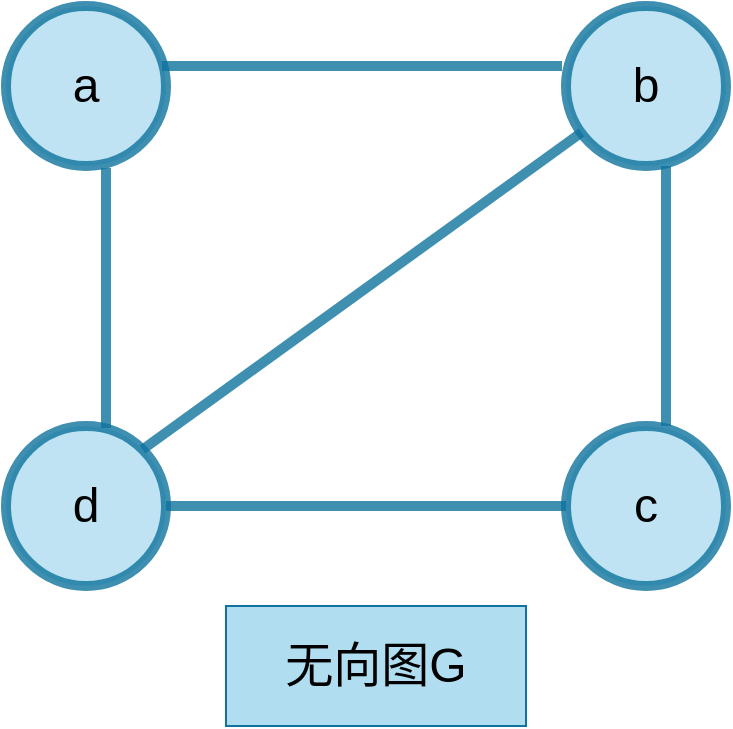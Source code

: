 <mxfile version="21.3.2" type="github">
  <diagram name="第 1 页" id="XQk2WVKKXpx08qQF4OFa">
    <mxGraphModel dx="1379" dy="796" grid="1" gridSize="10" guides="1" tooltips="1" connect="1" arrows="1" fold="1" page="1" pageScale="1" pageWidth="827" pageHeight="1169" math="0" shadow="0">
      <root>
        <mxCell id="0" />
        <mxCell id="1" parent="0" />
        <mxCell id="_RT_M6gS96k-C6BAZeCW-9" value="&lt;font style=&quot;font-size: 24px;&quot;&gt;a&lt;/font&gt;" style="ellipse;whiteSpace=wrap;html=1;aspect=fixed;strokeWidth=5;strokeColor=#10739e;shadow=0;opacity=80;snapToPoint=1;fixDash=0;metaEdit=0;backgroundOutline=0;fillColor=#b1ddf0;" parent="1" vertex="1">
          <mxGeometry x="210" y="180" width="80" height="80" as="geometry" />
        </mxCell>
        <mxCell id="_RT_M6gS96k-C6BAZeCW-10" value="&lt;font style=&quot;font-size: 24px;&quot;&gt;c&lt;/font&gt;" style="ellipse;whiteSpace=wrap;html=1;aspect=fixed;strokeWidth=5;strokeColor=#10739e;shadow=0;opacity=80;snapToPoint=1;fixDash=0;metaEdit=0;backgroundOutline=0;fillColor=#b1ddf0;" parent="1" vertex="1">
          <mxGeometry x="490" y="390" width="80" height="80" as="geometry" />
        </mxCell>
        <mxCell id="_RT_M6gS96k-C6BAZeCW-11" value="&lt;font style=&quot;font-size: 24px;&quot;&gt;d&lt;/font&gt;" style="ellipse;whiteSpace=wrap;html=1;aspect=fixed;strokeWidth=5;strokeColor=#10739e;shadow=0;opacity=80;snapToPoint=1;fixDash=0;metaEdit=0;backgroundOutline=0;fillColor=#b1ddf0;" parent="1" vertex="1">
          <mxGeometry x="210" y="390" width="80" height="80" as="geometry" />
        </mxCell>
        <mxCell id="_RT_M6gS96k-C6BAZeCW-12" value="&lt;font style=&quot;font-size: 24px;&quot;&gt;b&lt;/font&gt;" style="ellipse;whiteSpace=wrap;html=1;aspect=fixed;strokeWidth=5;strokeColor=#10739e;shadow=0;opacity=80;snapToPoint=1;fixDash=0;metaEdit=0;backgroundOutline=0;fillColor=#b1ddf0;" parent="1" vertex="1">
          <mxGeometry x="490" y="180" width="80" height="80" as="geometry" />
        </mxCell>
        <mxCell id="_RT_M6gS96k-C6BAZeCW-13" value="" style="endArrow=none;html=1;rounded=0;exitX=1;exitY=0.5;exitDx=0;exitDy=0;entryX=0;entryY=0.5;entryDx=0;entryDy=0;strokeWidth=5;strokeColor=#10739e;shadow=0;opacity=80;snapToPoint=1;fixDash=0;metaEdit=0;backgroundOutline=0;endFill=0;startArrow=none;startFill=0;fillColor=#b1ddf0;" parent="1" edge="1">
          <mxGeometry width="50" height="50" relative="1" as="geometry">
            <mxPoint x="288" y="210" as="sourcePoint" />
            <mxPoint x="488.0" y="210" as="targetPoint" />
            <Array as="points">
              <mxPoint x="348" y="210" />
            </Array>
          </mxGeometry>
        </mxCell>
        <mxCell id="_RT_M6gS96k-C6BAZeCW-14" value="" style="endArrow=none;html=1;rounded=0;entryX=0;entryY=1;entryDx=0;entryDy=0;strokeWidth=5;strokeColor=#10739e;shadow=0;opacity=80;snapToPoint=1;fixDash=0;metaEdit=0;backgroundOutline=0;endFill=0;fillColor=#b1ddf0;startArrow=none;startFill=0;exitX=1;exitY=0;exitDx=0;exitDy=0;" parent="1" edge="1" source="_RT_M6gS96k-C6BAZeCW-11">
          <mxGeometry width="50" height="50" relative="1" as="geometry">
            <mxPoint x="274.5" y="397" as="sourcePoint" />
            <mxPoint x="497.716" y="243.284" as="targetPoint" />
          </mxGeometry>
        </mxCell>
        <mxCell id="_RT_M6gS96k-C6BAZeCW-15" value="" style="endArrow=none;html=1;rounded=0;exitX=1;exitY=0.5;exitDx=0;exitDy=0;strokeWidth=5;strokeColor=#10739e;shadow=0;opacity=80;snapToPoint=1;fixDash=0;metaEdit=0;backgroundOutline=0;endFill=0;fillColor=#b1ddf0;startArrow=none;startFill=0;" parent="1" edge="1" target="_RT_M6gS96k-C6BAZeCW-10" source="_RT_M6gS96k-C6BAZeCW-11">
          <mxGeometry width="50" height="50" relative="1" as="geometry">
            <mxPoint x="287.284" y="240.284" as="sourcePoint" />
            <mxPoint x="510.833" y="394" as="targetPoint" />
          </mxGeometry>
        </mxCell>
        <mxCell id="_RT_M6gS96k-C6BAZeCW-16" value="" style="endArrow=none;html=1;rounded=0;exitX=0.5;exitY=1;exitDx=0;exitDy=0;entryX=0.5;entryY=0;entryDx=0;entryDy=0;strokeWidth=5;strokeColor=#10739e;shadow=0;opacity=80;snapToPoint=1;fixDash=0;metaEdit=0;backgroundOutline=0;endFill=0;startArrow=none;startFill=0;fillColor=#b1ddf0;" parent="1" edge="1">
          <mxGeometry width="50" height="50" relative="1" as="geometry">
            <mxPoint x="260" y="261" as="sourcePoint" />
            <mxPoint x="260" y="391" as="targetPoint" />
          </mxGeometry>
        </mxCell>
        <mxCell id="_RT_M6gS96k-C6BAZeCW-17" value="" style="endArrow=none;html=1;rounded=0;exitX=0.5;exitY=1;exitDx=0;exitDy=0;strokeWidth=5;strokeColor=#10739e;shadow=0;opacity=80;snapToPoint=1;fixDash=0;metaEdit=0;backgroundOutline=0;endFill=0;startArrow=none;startFill=0;fillColor=#b1ddf0;" parent="1" edge="1">
          <mxGeometry width="50" height="50" relative="1" as="geometry">
            <mxPoint x="540" y="260" as="sourcePoint" />
            <mxPoint x="540" y="390" as="targetPoint" />
          </mxGeometry>
        </mxCell>
        <mxCell id="_RT_M6gS96k-C6BAZeCW-18" value="&lt;font style=&quot;font-size: 24px;&quot;&gt;无向图G&lt;/font&gt;" style="rounded=0;whiteSpace=wrap;html=1;fillColor=#b1ddf0;strokeColor=#10739e;" parent="1" vertex="1">
          <mxGeometry x="320" y="480" width="150" height="60" as="geometry" />
        </mxCell>
      </root>
    </mxGraphModel>
  </diagram>
</mxfile>
